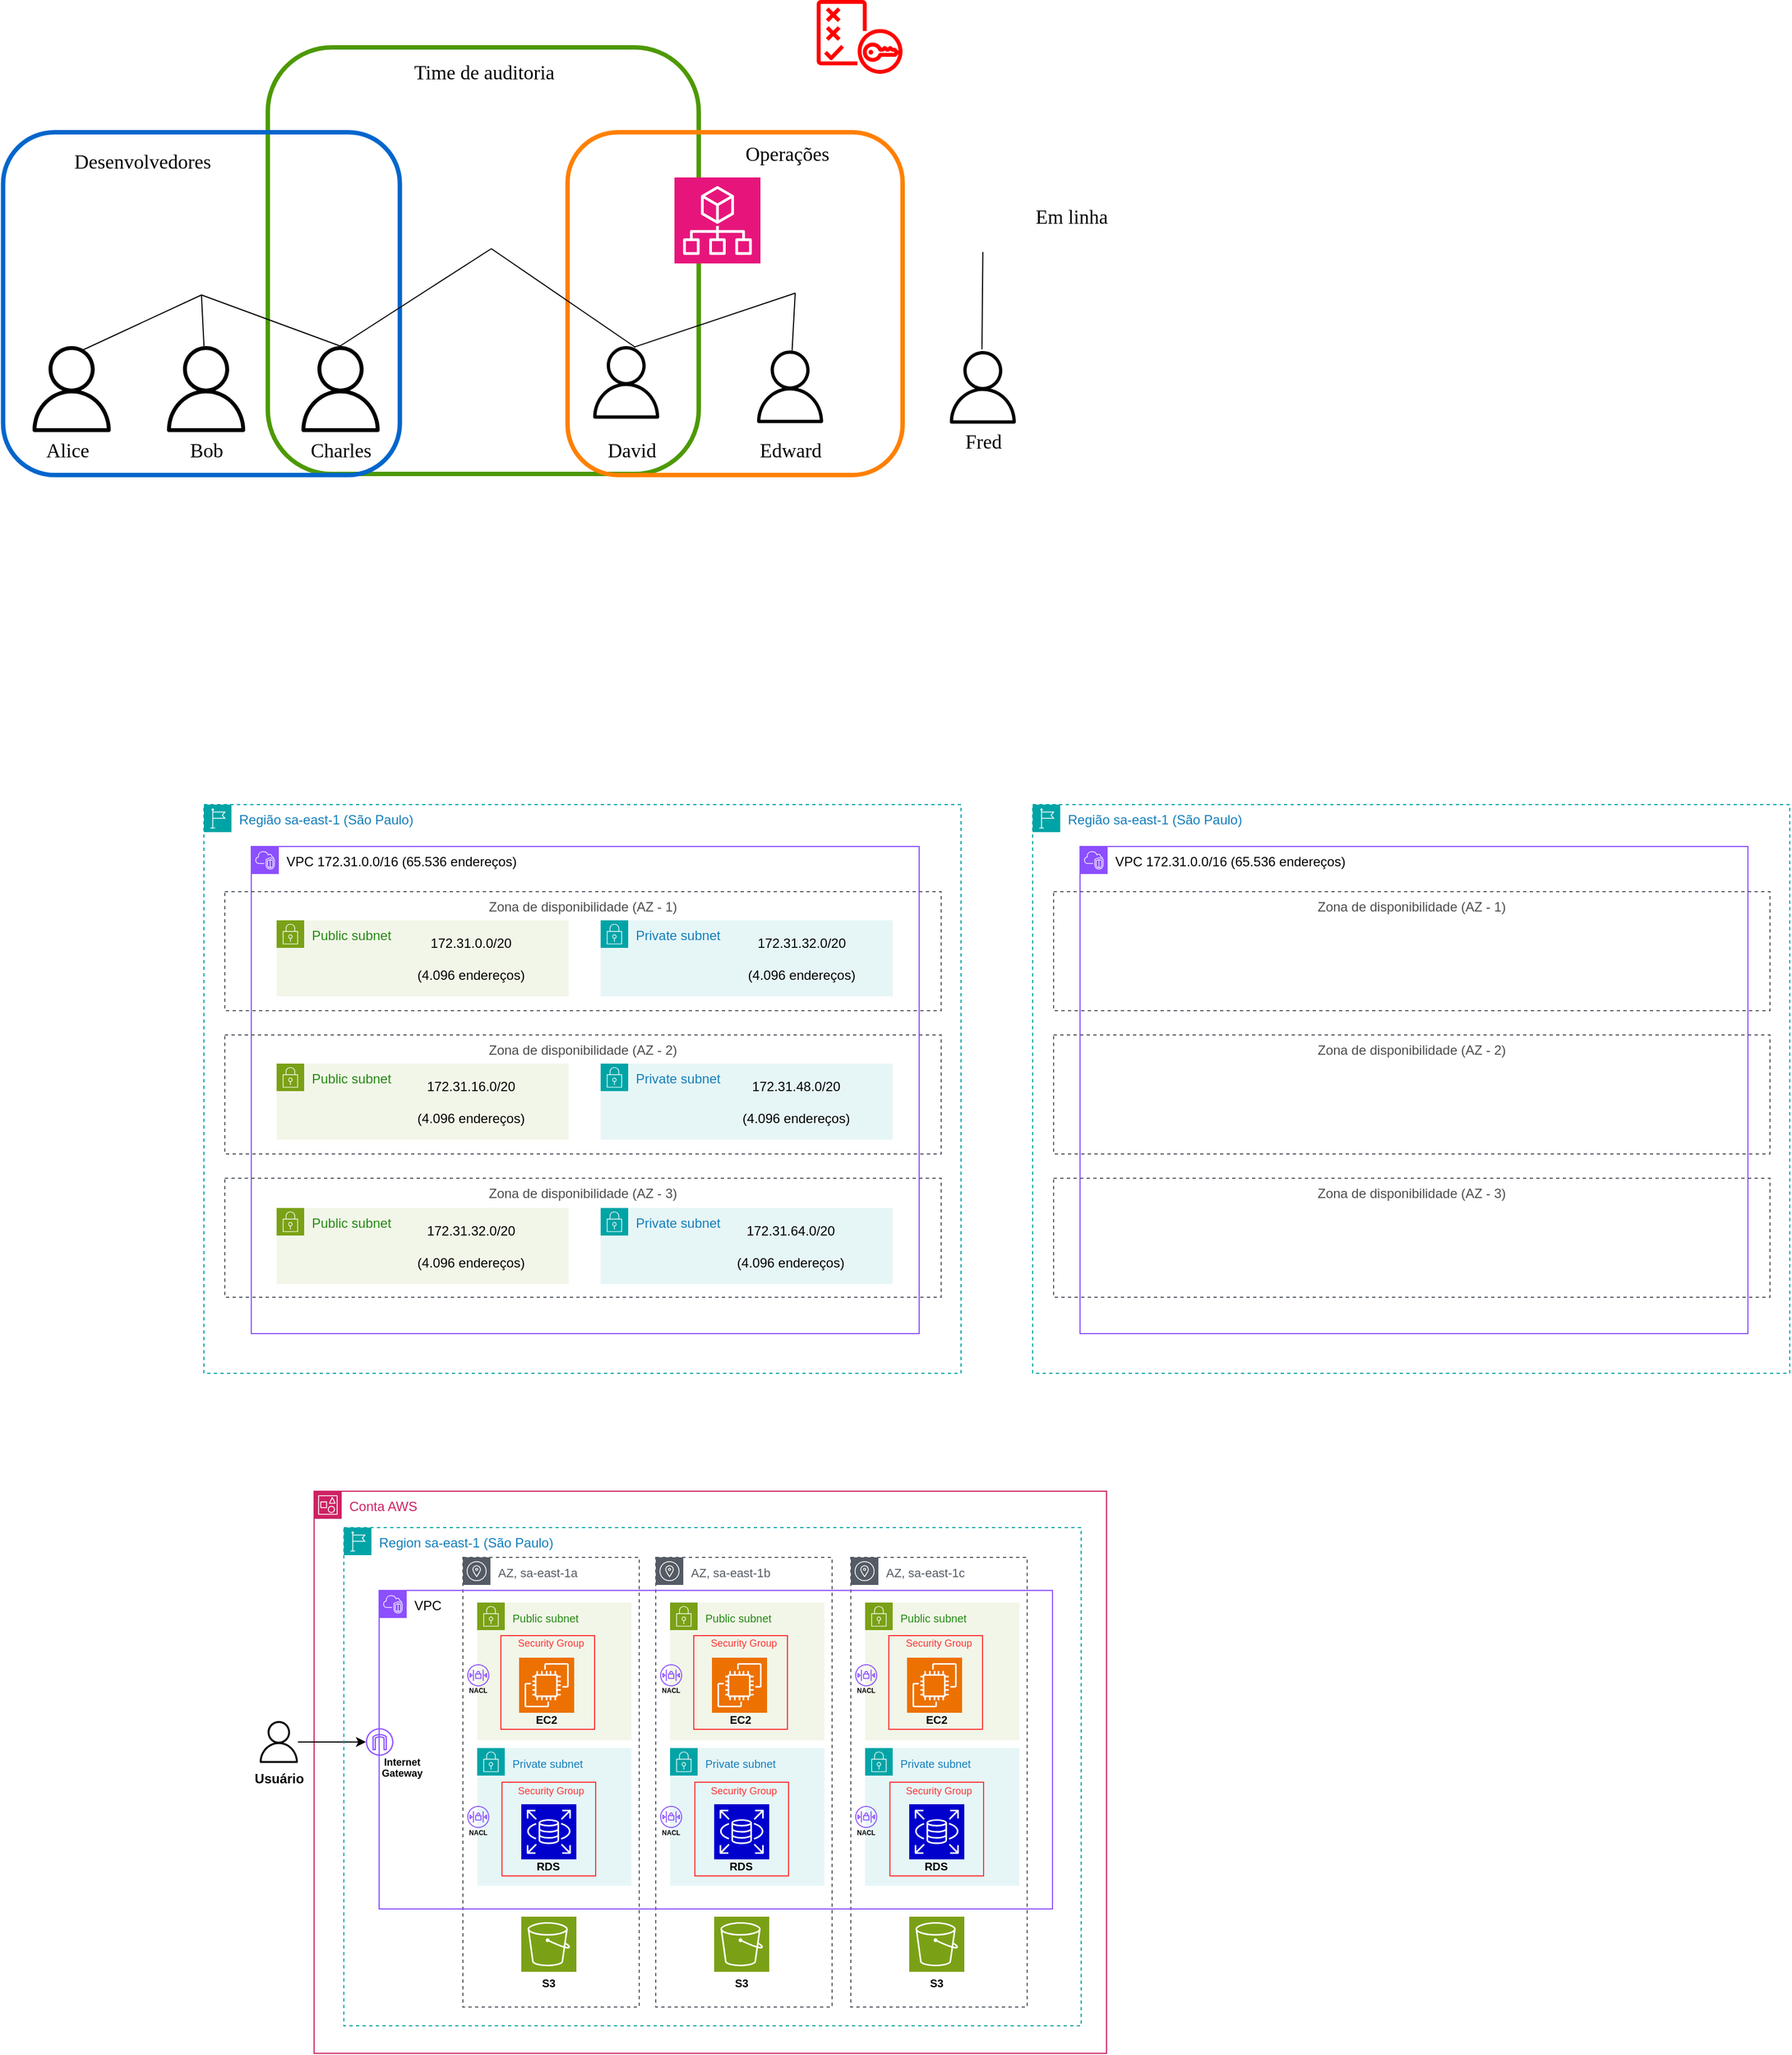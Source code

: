 <mxfile version="24.2.2" type="github">
  <diagram name="Página-1" id="JbriwkfzS9z4t20xiVHg">
    <mxGraphModel dx="1990" dy="1290" grid="0" gridSize="10" guides="1" tooltips="1" connect="1" arrows="1" fold="1" page="0" pageScale="1" pageWidth="827" pageHeight="1169" math="0" shadow="0">
      <root>
        <mxCell id="0" />
        <mxCell id="1" parent="0" />
        <mxCell id="UFwQga8of8685l1iYrwp-17" value="" style="rounded=1;whiteSpace=wrap;html=1;strokeColor=#4D9900;fillColor=none;strokeWidth=4;" vertex="1" parent="1">
          <mxGeometry x="428" y="-86" width="391" height="387" as="geometry" />
        </mxCell>
        <mxCell id="UFwQga8of8685l1iYrwp-14" value="" style="rounded=1;whiteSpace=wrap;html=1;strokeColor=#0066CC;fillColor=none;strokeWidth=4;movable=1;resizable=1;rotatable=1;deletable=1;editable=1;locked=0;connectable=1;" vertex="1" parent="1">
          <mxGeometry x="187.81" y="-9" width="360" height="311" as="geometry" />
        </mxCell>
        <mxCell id="UFwQga8of8685l1iYrwp-4" value="" style="sketch=0;outlineConnect=0;fontColor=#232F3E;gradientColor=none;fillColor=#000000;strokeColor=none;dashed=0;verticalLabelPosition=bottom;verticalAlign=top;align=center;html=1;fontSize=12;fontStyle=0;aspect=fixed;pointerEvents=1;shape=mxgraph.aws4.user;" vertex="1" parent="1">
          <mxGeometry x="333" y="185" width="78" height="78" as="geometry" />
        </mxCell>
        <mxCell id="UFwQga8of8685l1iYrwp-5" value="" style="sketch=0;outlineConnect=0;fontColor=#232F3E;gradientColor=none;fillColor=#000000;strokeColor=none;dashed=0;verticalLabelPosition=bottom;verticalAlign=top;align=center;html=1;fontSize=12;fontStyle=0;aspect=fixed;pointerEvents=1;shape=mxgraph.aws4.user;" vertex="1" parent="1">
          <mxGeometry x="211" y="185" width="78" height="78" as="geometry" />
        </mxCell>
        <mxCell id="UFwQga8of8685l1iYrwp-9" value="" style="shape=image;verticalLabelPosition=bottom;labelBackgroundColor=default;verticalAlign=top;aspect=fixed;imageAspect=0;image=https://res.cloudinary.com/hy4kyit2a/f_auto,fl_lossy,q_70/learn/modules/aws-cloud-security/control-access-with-aws-identity-and-access-management/images/08bf35ab2976a793674de211373cf4e8_52-e-4-abf-1-a-9-b-9-45-fa-8313-3-e-8-aba-11-f-6-cf.png;" vertex="1" parent="1">
          <mxGeometry x="328" y="59" width="79.61" height="79.61" as="geometry" />
        </mxCell>
        <mxCell id="UFwQga8of8685l1iYrwp-10" value="" style="shape=image;verticalLabelPosition=bottom;labelBackgroundColor=default;verticalAlign=top;aspect=fixed;imageAspect=0;image=https://res.cloudinary.com/hy4kyit2a/f_auto,fl_lossy,q_70/learn/modules/aws-cloud-security/control-access-with-aws-identity-and-access-management/images/08bf35ab2976a793674de211373cf4e8_52-e-4-abf-1-a-9-b-9-45-fa-8313-3-e-8-aba-11-f-6-cf.png;" vertex="1" parent="1">
          <mxGeometry x="591" y="17" width="79.61" height="79.61" as="geometry" />
        </mxCell>
        <mxCell id="UFwQga8of8685l1iYrwp-18" value="" style="group" vertex="1" connectable="0" parent="1">
          <mxGeometry x="1037" y="20" width="187" height="246" as="geometry" />
        </mxCell>
        <mxCell id="UFwQga8of8685l1iYrwp-13" value="" style="shape=image;verticalLabelPosition=bottom;labelBackgroundColor=default;verticalAlign=top;aspect=fixed;imageAspect=0;image=https://res.cloudinary.com/hy4kyit2a/f_auto,fl_lossy,q_70/learn/modules/aws-cloud-security/control-access-with-aws-identity-and-access-management/images/08bf35ab2976a793674de211373cf4e8_52-e-4-abf-1-a-9-b-9-45-fa-8313-3-e-8-aba-11-f-6-cf.png;" vertex="1" parent="UFwQga8of8685l1iYrwp-18">
          <mxGeometry width="79.61" height="79.61" as="geometry" />
        </mxCell>
        <mxCell id="UFwQga8of8685l1iYrwp-36" value="" style="endArrow=none;html=1;rounded=0;entryX=0.5;entryY=1;entryDx=0;entryDy=0;" edge="1" parent="UFwQga8of8685l1iYrwp-18" target="UFwQga8of8685l1iYrwp-13">
          <mxGeometry width="50" height="50" relative="1" as="geometry">
            <mxPoint x="39" y="168" as="sourcePoint" />
            <mxPoint x="89" y="118" as="targetPoint" />
          </mxGeometry>
        </mxCell>
        <mxCell id="UFwQga8of8685l1iYrwp-42" value="&lt;font style=&quot;font-size: 18px;&quot; face=&quot;Fredoka&quot; data-font-src=&quot;https://fonts.googleapis.com/css?family=Fredoka&quot;&gt;Em linha&lt;/font&gt;" style="text;html=1;align=center;verticalAlign=middle;resizable=0;points=[];autosize=1;strokeColor=none;fillColor=none;" vertex="1" parent="UFwQga8of8685l1iYrwp-18">
          <mxGeometry x="76" y="31" width="87" height="34" as="geometry" />
        </mxCell>
        <mxCell id="UFwQga8of8685l1iYrwp-43" value="" style="sketch=0;outlineConnect=0;fontColor=#232F3E;gradientColor=none;fillColor=#000000;strokeColor=none;dashed=0;verticalLabelPosition=bottom;verticalAlign=top;align=center;html=1;fontSize=12;fontStyle=0;aspect=fixed;pointerEvents=1;shape=mxgraph.aws4.user;" vertex="1" parent="UFwQga8of8685l1iYrwp-18">
          <mxGeometry x="6.867" y="169.5" width="65.867" height="65.867" as="geometry" />
        </mxCell>
        <mxCell id="UFwQga8of8685l1iYrwp-20" value="" style="group" vertex="1" connectable="0" parent="1">
          <mxGeometry x="700" y="-9" width="304" height="311" as="geometry" />
        </mxCell>
        <mxCell id="UFwQga8of8685l1iYrwp-15" value="" style="rounded=1;whiteSpace=wrap;html=1;strokeColor=#FF8000;fillColor=none;strokeWidth=4;" vertex="1" parent="UFwQga8of8685l1iYrwp-20">
          <mxGeometry width="304" height="311" as="geometry" />
        </mxCell>
        <mxCell id="UFwQga8of8685l1iYrwp-7" value="" style="sketch=0;outlineConnect=0;fontColor=#232F3E;gradientColor=none;fillColor=#000000;strokeColor=none;dashed=0;verticalLabelPosition=bottom;verticalAlign=top;align=center;html=1;fontSize=12;fontStyle=0;aspect=fixed;pointerEvents=1;shape=mxgraph.aws4.user;" vertex="1" parent="UFwQga8of8685l1iYrwp-20">
          <mxGeometry x="168.997" y="198" width="65.867" height="65.867" as="geometry" />
        </mxCell>
        <mxCell id="UFwQga8of8685l1iYrwp-8" value="" style="sketch=0;outlineConnect=0;fontColor=#232F3E;gradientColor=none;fillColor=#000000;strokeColor=none;dashed=0;verticalLabelPosition=bottom;verticalAlign=top;align=center;html=1;fontSize=12;fontStyle=0;aspect=fixed;pointerEvents=1;shape=mxgraph.aws4.user;" vertex="1" parent="UFwQga8of8685l1iYrwp-20">
          <mxGeometry x="20.267" y="194" width="65.867" height="65.867" as="geometry" />
        </mxCell>
        <mxCell id="UFwQga8of8685l1iYrwp-26" value="&lt;font style=&quot;font-size: 18px;&quot; face=&quot;Fredoka&quot; data-font-src=&quot;https://fonts.googleapis.com/css?family=Fredoka&quot;&gt;David&lt;/font&gt;" style="text;html=1;align=center;verticalAlign=middle;resizable=0;points=[];autosize=1;strokeColor=none;fillColor=none;" vertex="1" parent="UFwQga8of8685l1iYrwp-20">
          <mxGeometry x="25.333" y="272" width="65" height="34" as="geometry" />
        </mxCell>
        <mxCell id="UFwQga8of8685l1iYrwp-27" value="&lt;font style=&quot;font-size: 18px;&quot; face=&quot;Fredoka&quot; data-font-src=&quot;https://fonts.googleapis.com/css?family=Fredoka&quot;&gt;Edward&lt;/font&gt;" style="text;html=1;align=center;verticalAlign=middle;resizable=0;points=[];autosize=1;strokeColor=none;fillColor=none;" vertex="1" parent="UFwQga8of8685l1iYrwp-20">
          <mxGeometry x="161.934" y="272" width="80" height="34" as="geometry" />
        </mxCell>
        <mxCell id="UFwQga8of8685l1iYrwp-35" value="&lt;font style=&quot;font-size: 18px;&quot; face=&quot;Fredoka&quot; data-font-src=&quot;https://fonts.googleapis.com/css?family=Fredoka&quot;&gt;Operações&lt;/font&gt;" style="text;html=1;align=center;verticalAlign=middle;resizable=0;points=[];autosize=1;strokeColor=none;fillColor=none;" vertex="1" parent="UFwQga8of8685l1iYrwp-20">
          <mxGeometry x="146.933" y="3" width="105" height="34" as="geometry" />
        </mxCell>
        <mxCell id="UFwQga8of8685l1iYrwp-21" value="&lt;font style=&quot;font-size: 18px;&quot; face=&quot;Fredoka&quot; data-font-src=&quot;https://fonts.googleapis.com/css?family=Fredoka&quot;&gt;Desenvolvedores&lt;/font&gt;" style="text;html=1;align=center;verticalAlign=middle;resizable=0;points=[];autosize=1;strokeColor=none;fillColor=none;" vertex="1" parent="1">
          <mxGeometry x="236" y="1" width="155" height="34" as="geometry" />
        </mxCell>
        <mxCell id="UFwQga8of8685l1iYrwp-22" value="" style="shape=image;verticalLabelPosition=bottom;labelBackgroundColor=default;verticalAlign=top;aspect=fixed;imageAspect=0;image=https://res.cloudinary.com/hy4kyit2a/f_auto,fl_lossy,q_70/learn/modules/aws-cloud-security/control-access-with-aws-identity-and-access-management/images/08bf35ab2976a793674de211373cf4e8_52-e-4-abf-1-a-9-b-9-45-fa-8313-3-e-8-aba-11-f-6-cf.png;" vertex="1" parent="1">
          <mxGeometry x="867" y="59" width="79.61" height="79.61" as="geometry" />
        </mxCell>
        <mxCell id="UFwQga8of8685l1iYrwp-23" value="&lt;font style=&quot;font-size: 18px;&quot; face=&quot;Fredoka&quot; data-font-src=&quot;https://fonts.googleapis.com/css?family=Fredoka&quot;&gt;Alice&lt;/font&gt;" style="text;html=1;align=center;verticalAlign=middle;resizable=0;points=[];autosize=1;strokeColor=none;fillColor=none;" vertex="1" parent="1">
          <mxGeometry x="217" y="263" width="58" height="34" as="geometry" />
        </mxCell>
        <mxCell id="UFwQga8of8685l1iYrwp-24" value="&lt;font style=&quot;font-size: 18px;&quot; face=&quot;Fredoka&quot; data-font-src=&quot;https://fonts.googleapis.com/css?family=Fredoka&quot;&gt;Bob&lt;/font&gt;" style="text;html=1;align=center;verticalAlign=middle;resizable=0;points=[];autosize=1;strokeColor=none;fillColor=none;" vertex="1" parent="1">
          <mxGeometry x="347" y="263" width="50" height="34" as="geometry" />
        </mxCell>
        <mxCell id="UFwQga8of8685l1iYrwp-25" value="&lt;font style=&quot;font-size: 18px;&quot; face=&quot;Fredoka&quot; data-font-src=&quot;https://fonts.googleapis.com/css?family=Fredoka&quot;&gt;Charles&lt;/font&gt;" style="text;html=1;align=center;verticalAlign=middle;resizable=0;points=[];autosize=1;strokeColor=none;fillColor=none;" vertex="1" parent="1">
          <mxGeometry x="454" y="263" width="80" height="34" as="geometry" />
        </mxCell>
        <mxCell id="UFwQga8of8685l1iYrwp-28" value="&lt;font style=&quot;font-size: 18px;&quot; face=&quot;Fredoka&quot; data-font-src=&quot;https://fonts.googleapis.com/css?family=Fredoka&quot;&gt;Fred&lt;/font&gt;" style="text;html=1;align=center;verticalAlign=middle;resizable=0;points=[];autosize=1;strokeColor=none;fillColor=none;" vertex="1" parent="1">
          <mxGeometry x="1049" y="254.5" width="55" height="34" as="geometry" />
        </mxCell>
        <mxCell id="UFwQga8of8685l1iYrwp-31" value="" style="endArrow=none;html=1;rounded=0;entryX=0.5;entryY=1;entryDx=0;entryDy=0;" edge="1" parent="1" target="UFwQga8of8685l1iYrwp-9">
          <mxGeometry width="50" height="50" relative="1" as="geometry">
            <mxPoint x="260" y="188.61" as="sourcePoint" />
            <mxPoint x="310" y="138.61" as="targetPoint" />
          </mxGeometry>
        </mxCell>
        <mxCell id="UFwQga8of8685l1iYrwp-32" value="" style="endArrow=none;html=1;rounded=0;entryX=0.5;entryY=1;entryDx=0;entryDy=0;" edge="1" parent="1" source="UFwQga8of8685l1iYrwp-4" target="UFwQga8of8685l1iYrwp-9">
          <mxGeometry width="50" height="50" relative="1" as="geometry">
            <mxPoint x="361" y="192" as="sourcePoint" />
            <mxPoint x="366" y="140" as="targetPoint" />
          </mxGeometry>
        </mxCell>
        <mxCell id="UFwQga8of8685l1iYrwp-33" value="" style="endArrow=none;html=1;rounded=0;exitX=0.5;exitY=1;exitDx=0;exitDy=0;" edge="1" parent="1" source="UFwQga8of8685l1iYrwp-9">
          <mxGeometry width="50" height="50" relative="1" as="geometry">
            <mxPoint x="405.805" y="124.61" as="sourcePoint" />
            <mxPoint x="496.545" y="186.01" as="targetPoint" />
          </mxGeometry>
        </mxCell>
        <mxCell id="UFwQga8of8685l1iYrwp-3" value="" style="sketch=0;outlineConnect=0;fontColor=#232F3E;gradientColor=none;fillColor=#000000;strokeColor=none;dashed=0;verticalLabelPosition=bottom;verticalAlign=top;align=center;html=1;fontSize=12;fontStyle=0;aspect=fixed;pointerEvents=1;shape=mxgraph.aws4.user;" vertex="1" parent="1">
          <mxGeometry x="455" y="185" width="78" height="78" as="geometry" />
        </mxCell>
        <mxCell id="UFwQga8of8685l1iYrwp-34" value="&lt;font style=&quot;font-size: 18px;&quot; face=&quot;Fredoka&quot; data-font-src=&quot;https://fonts.googleapis.com/css?family=Fredoka&quot;&gt;Time de auditoria&lt;/font&gt;" style="text;html=1;align=center;verticalAlign=middle;resizable=0;points=[];autosize=1;strokeColor=none;fillColor=none;" vertex="1" parent="1">
          <mxGeometry x="543.5" y="-80" width="160" height="34" as="geometry" />
        </mxCell>
        <mxCell id="UFwQga8of8685l1iYrwp-39" value="" style="endArrow=none;html=1;rounded=0;entryX=0.491;entryY=0.981;entryDx=0;entryDy=0;entryPerimeter=0;" edge="1" parent="1" target="UFwQga8of8685l1iYrwp-22">
          <mxGeometry width="50" height="50" relative="1" as="geometry">
            <mxPoint x="760.455" y="185.947" as="sourcePoint" />
            <mxPoint x="868.805" y="121.61" as="targetPoint" />
          </mxGeometry>
        </mxCell>
        <mxCell id="UFwQga8of8685l1iYrwp-40" value="" style="endArrow=none;html=1;rounded=0;entryX=0.5;entryY=1;entryDx=0;entryDy=0;" edge="1" parent="1" target="UFwQga8of8685l1iYrwp-10">
          <mxGeometry width="50" height="50" relative="1" as="geometry">
            <mxPoint x="493.5" y="185" as="sourcePoint" />
            <mxPoint x="543.5" y="135" as="targetPoint" />
          </mxGeometry>
        </mxCell>
        <mxCell id="UFwQga8of8685l1iYrwp-41" value="" style="endArrow=none;html=1;rounded=0;exitX=0.5;exitY=1;exitDx=0;exitDy=0;" edge="1" parent="1" source="UFwQga8of8685l1iYrwp-10">
          <mxGeometry width="50" height="50" relative="1" as="geometry">
            <mxPoint x="664" y="93" as="sourcePoint" />
            <mxPoint x="761.545" y="186.145" as="targetPoint" />
          </mxGeometry>
        </mxCell>
        <mxCell id="UFwQga8of8685l1iYrwp-38" value="" style="endArrow=none;html=1;rounded=0;entryX=0.497;entryY=0.975;entryDx=0;entryDy=0;entryPerimeter=0;" edge="1" parent="1" source="UFwQga8of8685l1iYrwp-7" target="UFwQga8of8685l1iYrwp-22">
          <mxGeometry width="50" height="50" relative="1" as="geometry">
            <mxPoint x="873.956" y="187" as="sourcePoint" />
            <mxPoint x="916.178" y="137" as="targetPoint" />
          </mxGeometry>
        </mxCell>
        <mxCell id="UFwQga8of8685l1iYrwp-45" value="" style="sketch=0;outlineConnect=0;fontColor=#232F3E;gradientColor=none;fillColor=#FF0000;strokeColor=none;dashed=0;verticalLabelPosition=bottom;verticalAlign=top;align=center;html=1;fontSize=12;fontStyle=0;aspect=fixed;pointerEvents=1;shape=mxgraph.aws4.policy;" vertex="1" parent="1">
          <mxGeometry x="926" y="-129" width="78" height="67" as="geometry" />
        </mxCell>
        <mxCell id="UFwQga8of8685l1iYrwp-46" value="" style="sketch=0;points=[[0,0,0],[0.25,0,0],[0.5,0,0],[0.75,0,0],[1,0,0],[0,1,0],[0.25,1,0],[0.5,1,0],[0.75,1,0],[1,1,0],[0,0.25,0],[0,0.5,0],[0,0.75,0],[1,0.25,0],[1,0.5,0],[1,0.75,0]];points=[[0,0,0],[0.25,0,0],[0.5,0,0],[0.75,0,0],[1,0,0],[0,1,0],[0.25,1,0],[0.5,1,0],[0.75,1,0],[1,1,0],[0,0.25,0],[0,0.5,0],[0,0.75,0],[1,0.25,0],[1,0.5,0],[1,0.75,0]];outlineConnect=0;fontColor=#232F3E;fillColor=#E7157B;strokeColor=#ffffff;dashed=0;verticalLabelPosition=bottom;verticalAlign=top;align=center;html=1;fontSize=12;fontStyle=0;aspect=fixed;shape=mxgraph.aws4.resourceIcon;resIcon=mxgraph.aws4.organizations;" vertex="1" parent="1">
          <mxGeometry x="797" y="32" width="78" height="78" as="geometry" />
        </mxCell>
        <mxCell id="UFwQga8of8685l1iYrwp-64" value="&lt;font data-font-src=&quot;https://fonts.googleapis.com/css?family=Fredoka&quot;&gt;Região sa-east-1 (São Paulo)&lt;/font&gt;" style="points=[[0,0],[0.25,0],[0.5,0],[0.75,0],[1,0],[1,0.25],[1,0.5],[1,0.75],[1,1],[0.75,1],[0.5,1],[0.25,1],[0,1],[0,0.75],[0,0.5],[0,0.25]];outlineConnect=0;gradientColor=none;html=1;whiteSpace=wrap;fontSize=12;fontStyle=0;container=1;pointerEvents=0;collapsible=0;recursiveResize=0;shape=mxgraph.aws4.group;grIcon=mxgraph.aws4.group_region;strokeColor=#00A4A6;fillColor=none;verticalAlign=top;align=left;spacingLeft=30;fontColor=#147EBA;dashed=1;fontFamily=Helvetica;" vertex="1" parent="1">
          <mxGeometry x="370" y="601" width="687" height="516" as="geometry" />
        </mxCell>
        <mxCell id="UFwQga8of8685l1iYrwp-65" value="&lt;font color=&quot;#000000&quot; data-font-src=&quot;https://fonts.googleapis.com/css?family=Fredoka&quot;&gt;VPC 172.31.0.0/16 (65.536 endereços)&lt;/font&gt;" style="points=[[0,0],[0.25,0],[0.5,0],[0.75,0],[1,0],[1,0.25],[1,0.5],[1,0.75],[1,1],[0.75,1],[0.5,1],[0.25,1],[0,1],[0,0.75],[0,0.5],[0,0.25]];outlineConnect=0;gradientColor=none;html=1;whiteSpace=wrap;fontSize=12;fontStyle=0;container=1;pointerEvents=0;collapsible=0;recursiveResize=0;shape=mxgraph.aws4.group;grIcon=mxgraph.aws4.group_vpc2;strokeColor=#8C4FFF;fillColor=none;verticalAlign=top;align=left;spacingLeft=30;fontColor=#AAB7B8;dashed=0;fontFamily=Helvetica;" vertex="1" parent="UFwQga8of8685l1iYrwp-64">
          <mxGeometry x="43" y="38" width="606" height="442" as="geometry" />
        </mxCell>
        <mxCell id="UFwQga8of8685l1iYrwp-68" value="&lt;font color=&quot;#4d4d4d&quot;&gt;Zona de disponibilidade (AZ - 1)&lt;/font&gt;" style="fillColor=none;strokeColor=#545B64;dashed=1;verticalAlign=top;fontStyle=0;fontColor=#147EBA;whiteSpace=wrap;html=1;fontFamily=Helvetica;" vertex="1" parent="UFwQga8of8685l1iYrwp-65">
          <mxGeometry x="-24" y="41" width="650" height="108" as="geometry" />
        </mxCell>
        <mxCell id="UFwQga8of8685l1iYrwp-73" value="&lt;font color=&quot;#4d4d4d&quot;&gt;Zona de disponibilidade (AZ - 2)&lt;/font&gt;" style="fillColor=none;strokeColor=#545B64;dashed=1;verticalAlign=top;fontStyle=0;fontColor=#147EBA;whiteSpace=wrap;html=1;fontFamily=Helvetica;" vertex="1" parent="UFwQga8of8685l1iYrwp-65">
          <mxGeometry x="-24" y="171" width="650" height="108" as="geometry" />
        </mxCell>
        <mxCell id="UFwQga8of8685l1iYrwp-74" value="&lt;font color=&quot;#4d4d4d&quot;&gt;Zona de disponibilidade (AZ - 3)&lt;/font&gt;" style="fillColor=none;strokeColor=#545B64;dashed=1;verticalAlign=top;fontStyle=0;fontColor=#147EBA;whiteSpace=wrap;html=1;fontFamily=Helvetica;" vertex="1" parent="UFwQga8of8685l1iYrwp-65">
          <mxGeometry x="-24" y="301" width="650" height="108" as="geometry" />
        </mxCell>
        <mxCell id="UFwQga8of8685l1iYrwp-75" value="Public subnet" style="points=[[0,0],[0.25,0],[0.5,0],[0.75,0],[1,0],[1,0.25],[1,0.5],[1,0.75],[1,1],[0.75,1],[0.5,1],[0.25,1],[0,1],[0,0.75],[0,0.5],[0,0.25]];outlineConnect=0;gradientColor=none;html=1;whiteSpace=wrap;fontSize=12;fontStyle=0;container=1;pointerEvents=0;collapsible=0;recursiveResize=0;shape=mxgraph.aws4.group;grIcon=mxgraph.aws4.group_security_group;grStroke=0;strokeColor=#7AA116;fillColor=#F2F6E8;verticalAlign=top;align=left;spacingLeft=30;fontColor=#248814;dashed=0;fontFamily=Helvetica;" vertex="1" parent="UFwQga8of8685l1iYrwp-65">
          <mxGeometry x="23" y="67" width="265" height="69" as="geometry" />
        </mxCell>
        <mxCell id="UFwQga8of8685l1iYrwp-101" value="172.31.0.0/20&lt;br&gt;&lt;br&gt;(4.096 endereços)" style="text;html=1;align=center;verticalAlign=middle;whiteSpace=wrap;rounded=0;fontFamily=Helvetica;" vertex="1" parent="UFwQga8of8685l1iYrwp-75">
          <mxGeometry x="102.5" y="19.5" width="146.5" height="30" as="geometry" />
        </mxCell>
        <mxCell id="UFwQga8of8685l1iYrwp-84" value="Public subnet" style="points=[[0,0],[0.25,0],[0.5,0],[0.75,0],[1,0],[1,0.25],[1,0.5],[1,0.75],[1,1],[0.75,1],[0.5,1],[0.25,1],[0,1],[0,0.75],[0,0.5],[0,0.25]];outlineConnect=0;gradientColor=none;html=1;whiteSpace=wrap;fontSize=12;fontStyle=0;container=1;pointerEvents=0;collapsible=0;recursiveResize=0;shape=mxgraph.aws4.group;grIcon=mxgraph.aws4.group_security_group;grStroke=0;strokeColor=#7AA116;fillColor=#F2F6E8;verticalAlign=top;align=left;spacingLeft=30;fontColor=#248814;dashed=0;fontFamily=Helvetica;" vertex="1" parent="UFwQga8of8685l1iYrwp-65">
          <mxGeometry x="23" y="197" width="265" height="69" as="geometry" />
        </mxCell>
        <mxCell id="UFwQga8of8685l1iYrwp-127" value="172.31.16.0/20&lt;br&gt;&lt;br&gt;(4.096 endereços)" style="text;html=1;align=center;verticalAlign=middle;whiteSpace=wrap;rounded=0;fontFamily=Helvetica;" vertex="1" parent="UFwQga8of8685l1iYrwp-84">
          <mxGeometry x="102.5" y="19.5" width="146.5" height="30" as="geometry" />
        </mxCell>
        <mxCell id="UFwQga8of8685l1iYrwp-85" value="Public subnet" style="points=[[0,0],[0.25,0],[0.5,0],[0.75,0],[1,0],[1,0.25],[1,0.5],[1,0.75],[1,1],[0.75,1],[0.5,1],[0.25,1],[0,1],[0,0.75],[0,0.5],[0,0.25]];outlineConnect=0;gradientColor=none;html=1;whiteSpace=wrap;fontSize=12;fontStyle=0;container=1;pointerEvents=0;collapsible=0;recursiveResize=0;shape=mxgraph.aws4.group;grIcon=mxgraph.aws4.group_security_group;grStroke=0;strokeColor=#7AA116;fillColor=#F2F6E8;verticalAlign=top;align=left;spacingLeft=30;fontColor=#248814;dashed=0;fontFamily=Helvetica;" vertex="1" parent="UFwQga8of8685l1iYrwp-65">
          <mxGeometry x="23" y="328" width="265" height="69" as="geometry" />
        </mxCell>
        <mxCell id="UFwQga8of8685l1iYrwp-128" value="172.31.32.0/20&lt;br&gt;&lt;br&gt;(4.096 endereços)" style="text;html=1;align=center;verticalAlign=middle;whiteSpace=wrap;rounded=0;fontFamily=Helvetica;" vertex="1" parent="UFwQga8of8685l1iYrwp-85">
          <mxGeometry x="102.5" y="19.5" width="146.5" height="30" as="geometry" />
        </mxCell>
        <mxCell id="UFwQga8of8685l1iYrwp-86" value="Private subnet" style="points=[[0,0],[0.25,0],[0.5,0],[0.75,0],[1,0],[1,0.25],[1,0.5],[1,0.75],[1,1],[0.75,1],[0.5,1],[0.25,1],[0,1],[0,0.75],[0,0.5],[0,0.25]];outlineConnect=0;gradientColor=none;html=1;whiteSpace=wrap;fontSize=12;fontStyle=0;container=1;pointerEvents=0;collapsible=0;recursiveResize=0;shape=mxgraph.aws4.group;grIcon=mxgraph.aws4.group_security_group;grStroke=0;strokeColor=#00A4A6;fillColor=#E6F6F7;verticalAlign=top;align=left;spacingLeft=30;fontColor=#147EBA;dashed=0;fontFamily=Helvetica;" vertex="1" parent="UFwQga8of8685l1iYrwp-65">
          <mxGeometry x="317" y="67" width="265" height="69" as="geometry" />
        </mxCell>
        <mxCell id="UFwQga8of8685l1iYrwp-88" value="Private subnet" style="points=[[0,0],[0.25,0],[0.5,0],[0.75,0],[1,0],[1,0.25],[1,0.5],[1,0.75],[1,1],[0.75,1],[0.5,1],[0.25,1],[0,1],[0,0.75],[0,0.5],[0,0.25]];outlineConnect=0;gradientColor=none;html=1;whiteSpace=wrap;fontSize=12;fontStyle=0;container=1;pointerEvents=0;collapsible=0;recursiveResize=0;shape=mxgraph.aws4.group;grIcon=mxgraph.aws4.group_security_group;grStroke=0;strokeColor=#00A4A6;fillColor=#E6F6F7;verticalAlign=top;align=left;spacingLeft=30;fontColor=#147EBA;dashed=0;fontFamily=Helvetica;" vertex="1" parent="UFwQga8of8685l1iYrwp-65">
          <mxGeometry x="317" y="197" width="265" height="69" as="geometry" />
        </mxCell>
        <mxCell id="UFwQga8of8685l1iYrwp-129" value="172.31.48.0/20&lt;br&gt;&lt;br&gt;(4.096 endereços)" style="text;html=1;align=center;verticalAlign=middle;whiteSpace=wrap;rounded=0;fontFamily=Helvetica;" vertex="1" parent="UFwQga8of8685l1iYrwp-88">
          <mxGeometry x="103.55" y="19.5" width="146.5" height="30" as="geometry" />
        </mxCell>
        <mxCell id="UFwQga8of8685l1iYrwp-99" value="Private subnet" style="points=[[0,0],[0.25,0],[0.5,0],[0.75,0],[1,0],[1,0.25],[1,0.5],[1,0.75],[1,1],[0.75,1],[0.5,1],[0.25,1],[0,1],[0,0.75],[0,0.5],[0,0.25]];outlineConnect=0;gradientColor=none;html=1;whiteSpace=wrap;fontSize=12;fontStyle=0;container=1;pointerEvents=0;collapsible=0;recursiveResize=0;shape=mxgraph.aws4.group;grIcon=mxgraph.aws4.group_security_group;grStroke=0;strokeColor=#00A4A6;fillColor=#E6F6F7;verticalAlign=top;align=left;spacingLeft=30;fontColor=#147EBA;dashed=0;fontFamily=Helvetica;" vertex="1" parent="UFwQga8of8685l1iYrwp-65">
          <mxGeometry x="317" y="328" width="265" height="69" as="geometry" />
        </mxCell>
        <mxCell id="UFwQga8of8685l1iYrwp-130" value="172.31.64.0/20&lt;br&gt;&lt;br&gt;(4.096 endereços)" style="text;html=1;align=center;verticalAlign=middle;whiteSpace=wrap;rounded=0;fontFamily=Helvetica;" vertex="1" parent="UFwQga8of8685l1iYrwp-99">
          <mxGeometry x="98.68" y="19.5" width="146.5" height="30" as="geometry" />
        </mxCell>
        <mxCell id="UFwQga8of8685l1iYrwp-126" value="172.31.32.0/20&lt;br&gt;&lt;br&gt;(4.096 endereços)" style="text;html=1;align=center;verticalAlign=middle;whiteSpace=wrap;rounded=0;fontFamily=Helvetica;" vertex="1" parent="UFwQga8of8685l1iYrwp-65">
          <mxGeometry x="426" y="86.5" width="146.5" height="30" as="geometry" />
        </mxCell>
        <mxCell id="UFwQga8of8685l1iYrwp-102" value="&lt;font data-font-src=&quot;https://fonts.googleapis.com/css?family=Fredoka&quot;&gt;Região sa-east-1 (São Paulo)&lt;/font&gt;" style="points=[[0,0],[0.25,0],[0.5,0],[0.75,0],[1,0],[1,0.25],[1,0.5],[1,0.75],[1,1],[0.75,1],[0.5,1],[0.25,1],[0,1],[0,0.75],[0,0.5],[0,0.25]];outlineConnect=0;gradientColor=none;html=1;whiteSpace=wrap;fontSize=12;fontStyle=0;container=1;pointerEvents=0;collapsible=0;recursiveResize=0;shape=mxgraph.aws4.group;grIcon=mxgraph.aws4.group_region;strokeColor=#00A4A6;fillColor=none;verticalAlign=top;align=left;spacingLeft=30;fontColor=#147EBA;dashed=1;fontFamily=Helvetica;" vertex="1" parent="1">
          <mxGeometry x="1122" y="601" width="687" height="516" as="geometry" />
        </mxCell>
        <mxCell id="UFwQga8of8685l1iYrwp-103" value="&lt;font color=&quot;#000000&quot; data-font-src=&quot;https://fonts.googleapis.com/css?family=Fredoka&quot;&gt;VPC 172.31.0.0/16 (65.536 endereços)&lt;/font&gt;" style="points=[[0,0],[0.25,0],[0.5,0],[0.75,0],[1,0],[1,0.25],[1,0.5],[1,0.75],[1,1],[0.75,1],[0.5,1],[0.25,1],[0,1],[0,0.75],[0,0.5],[0,0.25]];outlineConnect=0;gradientColor=none;html=1;whiteSpace=wrap;fontSize=12;fontStyle=0;container=1;pointerEvents=0;collapsible=0;recursiveResize=0;shape=mxgraph.aws4.group;grIcon=mxgraph.aws4.group_vpc2;strokeColor=#8C4FFF;fillColor=none;verticalAlign=top;align=left;spacingLeft=30;fontColor=#AAB7B8;dashed=0;fontFamily=Helvetica;" vertex="1" parent="UFwQga8of8685l1iYrwp-102">
          <mxGeometry x="43" y="38" width="606" height="442" as="geometry" />
        </mxCell>
        <mxCell id="UFwQga8of8685l1iYrwp-104" value="&lt;font color=&quot;#4d4d4d&quot; data-font-src=&quot;https://fonts.googleapis.com/css?family=Fredoka&quot;&gt;Zona de disponibilidade (AZ - 1)&lt;/font&gt;" style="fillColor=none;strokeColor=#545B64;dashed=1;verticalAlign=top;fontStyle=0;fontColor=#147EBA;whiteSpace=wrap;html=1;fontFamily=Helvetica;" vertex="1" parent="UFwQga8of8685l1iYrwp-103">
          <mxGeometry x="-24" y="41" width="650" height="108" as="geometry" />
        </mxCell>
        <mxCell id="UFwQga8of8685l1iYrwp-105" value="&lt;font color=&quot;#4d4d4d&quot; data-font-src=&quot;https://fonts.googleapis.com/css?family=Fredoka&quot;&gt;Zona de disponibilidade (AZ - 2)&lt;/font&gt;" style="fillColor=none;strokeColor=#545B64;dashed=1;verticalAlign=top;fontStyle=0;fontColor=#147EBA;whiteSpace=wrap;html=1;fontFamily=Helvetica;" vertex="1" parent="UFwQga8of8685l1iYrwp-103">
          <mxGeometry x="-24" y="171" width="650" height="108" as="geometry" />
        </mxCell>
        <mxCell id="UFwQga8of8685l1iYrwp-106" value="&lt;font color=&quot;#4d4d4d&quot; data-font-src=&quot;https://fonts.googleapis.com/css?family=Fredoka&quot;&gt;Zona de disponibilidade (AZ - 3)&lt;/font&gt;" style="fillColor=none;strokeColor=#545B64;dashed=1;verticalAlign=top;fontStyle=0;fontColor=#147EBA;whiteSpace=wrap;html=1;fontFamily=Helvetica;" vertex="1" parent="UFwQga8of8685l1iYrwp-103">
          <mxGeometry x="-24" y="301" width="650" height="108" as="geometry" />
        </mxCell>
        <mxCell id="UFwQga8of8685l1iYrwp-131" value="Conta AWS" style="points=[[0,0],[0.25,0],[0.5,0],[0.75,0],[1,0],[1,0.25],[1,0.5],[1,0.75],[1,1],[0.75,1],[0.5,1],[0.25,1],[0,1],[0,0.75],[0,0.5],[0,0.25]];outlineConnect=0;gradientColor=none;html=1;whiteSpace=wrap;fontSize=12;fontStyle=0;container=0;pointerEvents=0;collapsible=0;recursiveResize=0;shape=mxgraph.aws4.group;grIcon=mxgraph.aws4.group_account;strokeColor=#CD2264;fillColor=none;verticalAlign=top;align=left;spacingLeft=30;fontColor=#CD2264;dashed=0;" vertex="1" parent="1">
          <mxGeometry x="470" y="1224" width="719" height="510" as="geometry" />
        </mxCell>
        <mxCell id="UFwQga8of8685l1iYrwp-366" style="edgeStyle=orthogonalEdgeStyle;rounded=0;orthogonalLoop=1;jettySize=auto;html=1;" edge="1" parent="1" source="UFwQga8of8685l1iYrwp-264" target="UFwQga8of8685l1iYrwp-263">
          <mxGeometry relative="1" as="geometry" />
        </mxCell>
        <mxCell id="UFwQga8of8685l1iYrwp-264" value="&lt;b&gt;&lt;font color=&quot;#000000&quot;&gt;Usuário&lt;/font&gt;&lt;/b&gt;" style="sketch=0;outlineConnect=0;fontColor=#232F3E;gradientColor=none;fillColor=#000000;strokeColor=none;dashed=0;verticalLabelPosition=bottom;verticalAlign=top;align=center;html=1;fontSize=12;fontStyle=0;aspect=fixed;pointerEvents=1;shape=mxgraph.aws4.user;" vertex="1" parent="1">
          <mxGeometry x="419" y="1432.5" width="38" height="38" as="geometry" />
        </mxCell>
        <mxCell id="UFwQga8of8685l1iYrwp-132" value="Region sa-east-1 (São Paulo)" style="points=[[0,0],[0.25,0],[0.5,0],[0.75,0],[1,0],[1,0.25],[1,0.5],[1,0.75],[1,1],[0.75,1],[0.5,1],[0.25,1],[0,1],[0,0.75],[0,0.5],[0,0.25]];outlineConnect=0;gradientColor=none;html=1;whiteSpace=wrap;fontSize=12;fontStyle=0;container=0;pointerEvents=0;collapsible=0;recursiveResize=0;shape=mxgraph.aws4.group;grIcon=mxgraph.aws4.group_region;strokeColor=#00A4A6;fillColor=none;verticalAlign=top;align=left;spacingLeft=30;fontColor=#147EBA;dashed=1;" vertex="1" parent="1">
          <mxGeometry x="497" y="1257" width="669" height="452" as="geometry" />
        </mxCell>
        <mxCell id="UFwQga8of8685l1iYrwp-135" value="&lt;font style=&quot;font-size: 11px;&quot;&gt;AZ, sa-east-1a&lt;/font&gt;" style="sketch=0;outlineConnect=0;gradientColor=none;html=1;whiteSpace=wrap;fontSize=12;fontStyle=0;shape=mxgraph.aws4.group;grIcon=mxgraph.aws4.group_availability_zone;strokeColor=#545B64;fillColor=none;verticalAlign=top;align=left;spacingLeft=30;fontColor=#545B64;dashed=1;" vertex="1" parent="1">
          <mxGeometry x="605" y="1284" width="160" height="408" as="geometry" />
        </mxCell>
        <mxCell id="UFwQga8of8685l1iYrwp-139" value="&lt;font style=&quot;font-size: 10px;&quot;&gt;Public subnet&lt;/font&gt;" style="points=[[0,0],[0.25,0],[0.5,0],[0.75,0],[1,0],[1,0.25],[1,0.5],[1,0.75],[1,1],[0.75,1],[0.5,1],[0.25,1],[0,1],[0,0.75],[0,0.5],[0,0.25]];outlineConnect=0;gradientColor=none;html=1;whiteSpace=wrap;fontSize=12;fontStyle=0;container=1;pointerEvents=0;collapsible=0;recursiveResize=0;shape=mxgraph.aws4.group;grIcon=mxgraph.aws4.group_security_group;grStroke=0;strokeColor=#7AA116;fillColor=#F2F6E8;verticalAlign=top;align=left;spacingLeft=30;fontColor=#248814;dashed=0;" vertex="1" parent="1">
          <mxGeometry x="618" y="1325" width="140" height="125" as="geometry" />
        </mxCell>
        <mxCell id="UFwQga8of8685l1iYrwp-141" value="" style="sketch=0;points=[[0,0,0],[0.25,0,0],[0.5,0,0],[0.75,0,0],[1,0,0],[0,1,0],[0.25,1,0],[0.5,1,0],[0.75,1,0],[1,1,0],[0,0.25,0],[0,0.5,0],[0,0.75,0],[1,0.25,0],[1,0.5,0],[1,0.75,0]];outlineConnect=0;fontColor=#232F3E;fillColor=#ED7100;strokeColor=#ffffff;dashed=0;verticalLabelPosition=bottom;verticalAlign=top;align=center;html=1;fontSize=12;fontStyle=0;aspect=fixed;shape=mxgraph.aws4.resourceIcon;resIcon=mxgraph.aws4.ec2;" vertex="1" parent="UFwQga8of8685l1iYrwp-139">
          <mxGeometry x="38" y="50" width="50" height="50" as="geometry" />
        </mxCell>
        <mxCell id="UFwQga8of8685l1iYrwp-147" value="&lt;font color=&quot;#ff3333&quot; style=&quot;font-size: 9px;&quot;&gt;Security Group&lt;/font&gt;" style="text;html=1;align=center;verticalAlign=middle;whiteSpace=wrap;rounded=0;" vertex="1" parent="UFwQga8of8685l1iYrwp-139">
          <mxGeometry x="31.0" y="25" width="71.97" height="21" as="geometry" />
        </mxCell>
        <mxCell id="UFwQga8of8685l1iYrwp-180" style="edgeStyle=orthogonalEdgeStyle;rounded=0;orthogonalLoop=1;jettySize=auto;html=1;exitX=0.5;exitY=1;exitDx=0;exitDy=0;" edge="1" parent="UFwQga8of8685l1iYrwp-139" source="UFwQga8of8685l1iYrwp-147" target="UFwQga8of8685l1iYrwp-147">
          <mxGeometry relative="1" as="geometry" />
        </mxCell>
        <mxCell id="UFwQga8of8685l1iYrwp-149" value="" style="whiteSpace=wrap;html=1;aspect=fixed;fillColor=none;strokeColor=#FF3333;" vertex="1" parent="UFwQga8of8685l1iYrwp-139">
          <mxGeometry x="21.5" y="30" width="85" height="85" as="geometry" />
        </mxCell>
        <mxCell id="UFwQga8of8685l1iYrwp-140" value="&lt;font style=&quot;font-size: 10px;&quot;&gt;Private subnet&lt;/font&gt;" style="points=[[0,0],[0.25,0],[0.5,0],[0.75,0],[1,0],[1,0.25],[1,0.5],[1,0.75],[1,1],[0.75,1],[0.5,1],[0.25,1],[0,1],[0,0.75],[0,0.5],[0,0.25]];outlineConnect=0;gradientColor=none;html=1;whiteSpace=wrap;fontSize=12;fontStyle=0;container=1;pointerEvents=0;collapsible=0;recursiveResize=0;shape=mxgraph.aws4.group;grIcon=mxgraph.aws4.group_security_group;grStroke=0;strokeColor=#00A4A6;fillColor=#E6F6F7;verticalAlign=top;align=left;spacingLeft=30;fontColor=#147EBA;dashed=0;" vertex="1" parent="1">
          <mxGeometry x="618" y="1457" width="140" height="125" as="geometry" />
        </mxCell>
        <mxCell id="UFwQga8of8685l1iYrwp-168" value="" style="whiteSpace=wrap;html=1;aspect=fixed;fillColor=none;strokeColor=#FF3333;" vertex="1" parent="UFwQga8of8685l1iYrwp-140">
          <mxGeometry x="22.49" y="31" width="85" height="85" as="geometry" />
        </mxCell>
        <mxCell id="UFwQga8of8685l1iYrwp-153" value="" style="sketch=0;points=[[0,0,0],[0.25,0,0],[0.5,0,0],[0.75,0,0],[1,0,0],[0,1,0],[0.25,1,0],[0.5,1,0],[0.75,1,0],[1,1,0],[0,0.25,0],[0,0.5,0],[0,0.75,0],[1,0.25,0],[1,0.5,0],[1,0.75,0]];outlineConnect=0;fontColor=#232F3E;fillColor=#0000CC;strokeColor=#ffffff;dashed=0;verticalLabelPosition=bottom;verticalAlign=top;align=center;html=1;fontSize=12;fontStyle=0;aspect=fixed;shape=mxgraph.aws4.resourceIcon;resIcon=mxgraph.aws4.rds;" vertex="1" parent="UFwQga8of8685l1iYrwp-140">
          <mxGeometry x="39.99" y="51" width="50" height="50" as="geometry" />
        </mxCell>
        <mxCell id="UFwQga8of8685l1iYrwp-171" value="&lt;b&gt;&lt;font style=&quot;font-size: 10px;&quot;&gt;RDS&lt;/font&gt;&lt;/b&gt;" style="text;html=1;align=center;verticalAlign=middle;whiteSpace=wrap;rounded=0;" vertex="1" parent="UFwQga8of8685l1iYrwp-140">
          <mxGeometry x="54.49" y="101" width="21" height="11" as="geometry" />
        </mxCell>
        <mxCell id="UFwQga8of8685l1iYrwp-154" value="&lt;font color=&quot;#ff3333&quot; style=&quot;font-size: 9px;&quot;&gt;Security Group&lt;/font&gt;" style="text;html=1;align=center;verticalAlign=middle;whiteSpace=wrap;rounded=0;" vertex="1" parent="UFwQga8of8685l1iYrwp-140">
          <mxGeometry x="31.01" y="27" width="71.97" height="21" as="geometry" />
        </mxCell>
        <mxCell id="UFwQga8of8685l1iYrwp-210" value="" style="sketch=0;outlineConnect=0;fontColor=#232F3E;gradientColor=none;fillColor=#8C4FFF;strokeColor=none;dashed=0;verticalLabelPosition=bottom;verticalAlign=top;align=center;html=1;fontSize=12;fontStyle=0;aspect=fixed;pointerEvents=1;shape=mxgraph.aws4.network_access_control_list;" vertex="1" parent="UFwQga8of8685l1iYrwp-140">
          <mxGeometry x="-9" y="52.5" width="20" height="20" as="geometry" />
        </mxCell>
        <mxCell id="UFwQga8of8685l1iYrwp-320" value="&lt;font style=&quot;font-size: 6px;&quot;&gt;&lt;b&gt;NACL&lt;/b&gt;&lt;/font&gt;" style="text;html=1;align=center;verticalAlign=middle;whiteSpace=wrap;rounded=0;" vertex="1" parent="UFwQga8of8685l1iYrwp-140">
          <mxGeometry x="-10" y="69" width="22" height="12" as="geometry" />
        </mxCell>
        <mxCell id="UFwQga8of8685l1iYrwp-152" value="" style="sketch=0;outlineConnect=0;fontColor=#232F3E;gradientColor=none;fillColor=#8C4FFF;strokeColor=none;dashed=0;verticalLabelPosition=bottom;verticalAlign=top;align=center;html=1;fontSize=12;fontStyle=0;aspect=fixed;pointerEvents=1;shape=mxgraph.aws4.network_access_control_list;" vertex="1" parent="1">
          <mxGeometry x="609" y="1381" width="20" height="20" as="geometry" />
        </mxCell>
        <mxCell id="UFwQga8of8685l1iYrwp-172" value="" style="sketch=0;points=[[0,0,0],[0.25,0,0],[0.5,0,0],[0.75,0,0],[1,0,0],[0,1,0],[0.25,1,0],[0.5,1,0],[0.75,1,0],[1,1,0],[0,0.25,0],[0,0.5,0],[0,0.75,0],[1,0.25,0],[1,0.5,0],[1,0.75,0]];outlineConnect=0;fontColor=#232F3E;fillColor=#7AA116;strokeColor=#ffffff;dashed=0;verticalLabelPosition=bottom;verticalAlign=top;align=center;html=1;fontSize=12;fontStyle=0;aspect=fixed;shape=mxgraph.aws4.resourceIcon;resIcon=mxgraph.aws4.s3;" vertex="1" parent="1">
          <mxGeometry x="658" y="1610" width="50" height="50" as="geometry" />
        </mxCell>
        <mxCell id="UFwQga8of8685l1iYrwp-181" value="&lt;b&gt;&lt;font style=&quot;font-size: 10px;&quot;&gt;S3&lt;/font&gt;&lt;/b&gt;" style="text;html=1;align=center;verticalAlign=middle;whiteSpace=wrap;rounded=0;" vertex="1" parent="1">
          <mxGeometry x="674" y="1660" width="18" height="19" as="geometry" />
        </mxCell>
        <mxCell id="UFwQga8of8685l1iYrwp-263" value="" style="sketch=0;outlineConnect=0;fontColor=#232F3E;gradientColor=none;fillColor=#8C4FFF;strokeColor=none;dashed=0;verticalLabelPosition=bottom;verticalAlign=top;align=center;html=1;fontSize=12;fontStyle=0;aspect=fixed;pointerEvents=1;shape=mxgraph.aws4.internet_gateway;" vertex="1" parent="1">
          <mxGeometry x="517" y="1439" width="25" height="25" as="geometry" />
        </mxCell>
        <mxCell id="UFwQga8of8685l1iYrwp-267" value="&lt;font style=&quot;font-size: 6px;&quot;&gt;&lt;b&gt;NACL&lt;/b&gt;&lt;/font&gt;" style="text;html=1;align=center;verticalAlign=middle;whiteSpace=wrap;rounded=0;" vertex="1" parent="1">
          <mxGeometry x="608" y="1397" width="22" height="12" as="geometry" />
        </mxCell>
        <mxCell id="UFwQga8of8685l1iYrwp-326" value="&lt;font style=&quot;font-size: 11px;&quot;&gt;AZ, sa-east-1b&lt;/font&gt;" style="sketch=0;outlineConnect=0;gradientColor=none;html=1;whiteSpace=wrap;fontSize=12;fontStyle=0;shape=mxgraph.aws4.group;grIcon=mxgraph.aws4.group_availability_zone;strokeColor=#545B64;fillColor=none;verticalAlign=top;align=left;spacingLeft=30;fontColor=#545B64;dashed=1;" vertex="1" parent="1">
          <mxGeometry x="780" y="1284" width="160" height="408" as="geometry" />
        </mxCell>
        <mxCell id="UFwQga8of8685l1iYrwp-327" value="&lt;font style=&quot;font-size: 10px;&quot;&gt;Public subnet&lt;/font&gt;" style="points=[[0,0],[0.25,0],[0.5,0],[0.75,0],[1,0],[1,0.25],[1,0.5],[1,0.75],[1,1],[0.75,1],[0.5,1],[0.25,1],[0,1],[0,0.75],[0,0.5],[0,0.25]];outlineConnect=0;gradientColor=none;html=1;whiteSpace=wrap;fontSize=12;fontStyle=0;container=1;pointerEvents=0;collapsible=0;recursiveResize=0;shape=mxgraph.aws4.group;grIcon=mxgraph.aws4.group_security_group;grStroke=0;strokeColor=#7AA116;fillColor=#F2F6E8;verticalAlign=top;align=left;spacingLeft=30;fontColor=#248814;dashed=0;" vertex="1" parent="1">
          <mxGeometry x="793" y="1325" width="140" height="125" as="geometry" />
        </mxCell>
        <mxCell id="UFwQga8of8685l1iYrwp-328" value="" style="sketch=0;points=[[0,0,0],[0.25,0,0],[0.5,0,0],[0.75,0,0],[1,0,0],[0,1,0],[0.25,1,0],[0.5,1,0],[0.75,1,0],[1,1,0],[0,0.25,0],[0,0.5,0],[0,0.75,0],[1,0.25,0],[1,0.5,0],[1,0.75,0]];outlineConnect=0;fontColor=#232F3E;fillColor=#ED7100;strokeColor=#ffffff;dashed=0;verticalLabelPosition=bottom;verticalAlign=top;align=center;html=1;fontSize=12;fontStyle=0;aspect=fixed;shape=mxgraph.aws4.resourceIcon;resIcon=mxgraph.aws4.ec2;" vertex="1" parent="UFwQga8of8685l1iYrwp-327">
          <mxGeometry x="38" y="50" width="50" height="50" as="geometry" />
        </mxCell>
        <mxCell id="UFwQga8of8685l1iYrwp-329" value="&lt;font color=&quot;#ff3333&quot; style=&quot;font-size: 9px;&quot;&gt;Security Group&lt;/font&gt;" style="text;html=1;align=center;verticalAlign=middle;whiteSpace=wrap;rounded=0;" vertex="1" parent="UFwQga8of8685l1iYrwp-327">
          <mxGeometry x="31.0" y="25" width="71.97" height="21" as="geometry" />
        </mxCell>
        <mxCell id="UFwQga8of8685l1iYrwp-330" style="edgeStyle=orthogonalEdgeStyle;rounded=0;orthogonalLoop=1;jettySize=auto;html=1;exitX=0.5;exitY=1;exitDx=0;exitDy=0;" edge="1" parent="UFwQga8of8685l1iYrwp-327" source="UFwQga8of8685l1iYrwp-329" target="UFwQga8of8685l1iYrwp-329">
          <mxGeometry relative="1" as="geometry" />
        </mxCell>
        <mxCell id="UFwQga8of8685l1iYrwp-331" value="" style="whiteSpace=wrap;html=1;aspect=fixed;fillColor=none;strokeColor=#FF3333;" vertex="1" parent="UFwQga8of8685l1iYrwp-327">
          <mxGeometry x="21.5" y="30" width="85" height="85" as="geometry" />
        </mxCell>
        <mxCell id="UFwQga8of8685l1iYrwp-332" value="&lt;font style=&quot;font-size: 10px;&quot;&gt;Private subnet&lt;/font&gt;" style="points=[[0,0],[0.25,0],[0.5,0],[0.75,0],[1,0],[1,0.25],[1,0.5],[1,0.75],[1,1],[0.75,1],[0.5,1],[0.25,1],[0,1],[0,0.75],[0,0.5],[0,0.25]];outlineConnect=0;gradientColor=none;html=1;whiteSpace=wrap;fontSize=12;fontStyle=0;container=1;pointerEvents=0;collapsible=0;recursiveResize=0;shape=mxgraph.aws4.group;grIcon=mxgraph.aws4.group_security_group;grStroke=0;strokeColor=#00A4A6;fillColor=#E6F6F7;verticalAlign=top;align=left;spacingLeft=30;fontColor=#147EBA;dashed=0;" vertex="1" parent="1">
          <mxGeometry x="793" y="1457" width="140" height="125" as="geometry" />
        </mxCell>
        <mxCell id="UFwQga8of8685l1iYrwp-333" value="" style="sketch=0;points=[[0,0,0],[0.25,0,0],[0.5,0,0],[0.75,0,0],[1,0,0],[0,1,0],[0.25,1,0],[0.5,1,0],[0.75,1,0],[1,1,0],[0,0.25,0],[0,0.5,0],[0,0.75,0],[1,0.25,0],[1,0.5,0],[1,0.75,0]];outlineConnect=0;fontColor=#232F3E;fillColor=#0000CC;strokeColor=#ffffff;dashed=0;verticalLabelPosition=bottom;verticalAlign=top;align=center;html=1;fontSize=12;fontStyle=0;aspect=fixed;shape=mxgraph.aws4.resourceIcon;resIcon=mxgraph.aws4.rds;" vertex="1" parent="UFwQga8of8685l1iYrwp-332">
          <mxGeometry x="39.99" y="51" width="50" height="50" as="geometry" />
        </mxCell>
        <mxCell id="UFwQga8of8685l1iYrwp-334" value="&lt;b&gt;&lt;font style=&quot;font-size: 10px;&quot;&gt;RDS&lt;/font&gt;&lt;/b&gt;" style="text;html=1;align=center;verticalAlign=middle;whiteSpace=wrap;rounded=0;" vertex="1" parent="UFwQga8of8685l1iYrwp-332">
          <mxGeometry x="54.49" y="101" width="21" height="11" as="geometry" />
        </mxCell>
        <mxCell id="UFwQga8of8685l1iYrwp-335" value="&lt;font color=&quot;#ff3333&quot; style=&quot;font-size: 9px;&quot;&gt;Security Group&lt;/font&gt;" style="text;html=1;align=center;verticalAlign=middle;whiteSpace=wrap;rounded=0;" vertex="1" parent="UFwQga8of8685l1iYrwp-332">
          <mxGeometry x="31.01" y="27" width="71.97" height="21" as="geometry" />
        </mxCell>
        <mxCell id="UFwQga8of8685l1iYrwp-336" value="" style="whiteSpace=wrap;html=1;aspect=fixed;fillColor=none;strokeColor=#FF3333;" vertex="1" parent="UFwQga8of8685l1iYrwp-332">
          <mxGeometry x="22.49" y="31" width="85" height="85" as="geometry" />
        </mxCell>
        <mxCell id="UFwQga8of8685l1iYrwp-337" value="" style="sketch=0;outlineConnect=0;fontColor=#232F3E;gradientColor=none;fillColor=#8C4FFF;strokeColor=none;dashed=0;verticalLabelPosition=bottom;verticalAlign=top;align=center;html=1;fontSize=12;fontStyle=0;aspect=fixed;pointerEvents=1;shape=mxgraph.aws4.network_access_control_list;" vertex="1" parent="UFwQga8of8685l1iYrwp-332">
          <mxGeometry x="-9" y="52.5" width="20" height="20" as="geometry" />
        </mxCell>
        <mxCell id="UFwQga8of8685l1iYrwp-338" value="&lt;font style=&quot;font-size: 6px;&quot;&gt;&lt;b&gt;NACL&lt;/b&gt;&lt;/font&gt;" style="text;html=1;align=center;verticalAlign=middle;whiteSpace=wrap;rounded=0;" vertex="1" parent="UFwQga8of8685l1iYrwp-332">
          <mxGeometry x="-10" y="69" width="22" height="12" as="geometry" />
        </mxCell>
        <mxCell id="UFwQga8of8685l1iYrwp-340" value="" style="sketch=0;outlineConnect=0;fontColor=#232F3E;gradientColor=none;fillColor=#8C4FFF;strokeColor=none;dashed=0;verticalLabelPosition=bottom;verticalAlign=top;align=center;html=1;fontSize=12;fontStyle=0;aspect=fixed;pointerEvents=1;shape=mxgraph.aws4.network_access_control_list;" vertex="1" parent="1">
          <mxGeometry x="784" y="1381" width="20" height="20" as="geometry" />
        </mxCell>
        <mxCell id="UFwQga8of8685l1iYrwp-341" value="" style="sketch=0;points=[[0,0,0],[0.25,0,0],[0.5,0,0],[0.75,0,0],[1,0,0],[0,1,0],[0.25,1,0],[0.5,1,0],[0.75,1,0],[1,1,0],[0,0.25,0],[0,0.5,0],[0,0.75,0],[1,0.25,0],[1,0.5,0],[1,0.75,0]];outlineConnect=0;fontColor=#232F3E;fillColor=#7AA116;strokeColor=#ffffff;dashed=0;verticalLabelPosition=bottom;verticalAlign=top;align=center;html=1;fontSize=12;fontStyle=0;aspect=fixed;shape=mxgraph.aws4.resourceIcon;resIcon=mxgraph.aws4.s3;" vertex="1" parent="1">
          <mxGeometry x="833" y="1610" width="50" height="50" as="geometry" />
        </mxCell>
        <mxCell id="UFwQga8of8685l1iYrwp-342" value="&lt;b&gt;&lt;font style=&quot;font-size: 10px;&quot;&gt;S3&lt;/font&gt;&lt;/b&gt;" style="text;html=1;align=center;verticalAlign=middle;whiteSpace=wrap;rounded=0;" vertex="1" parent="1">
          <mxGeometry x="849" y="1660" width="18" height="19" as="geometry" />
        </mxCell>
        <mxCell id="UFwQga8of8685l1iYrwp-343" value="&lt;font style=&quot;font-size: 6px;&quot;&gt;&lt;b&gt;NACL&lt;/b&gt;&lt;/font&gt;" style="text;html=1;align=center;verticalAlign=middle;whiteSpace=wrap;rounded=0;" vertex="1" parent="1">
          <mxGeometry x="783" y="1397" width="22" height="12" as="geometry" />
        </mxCell>
        <mxCell id="UFwQga8of8685l1iYrwp-346" value="&lt;font style=&quot;font-size: 11px;&quot;&gt;AZ, sa-east-1c&lt;/font&gt;" style="sketch=0;outlineConnect=0;gradientColor=none;html=1;whiteSpace=wrap;fontSize=12;fontStyle=0;shape=mxgraph.aws4.group;grIcon=mxgraph.aws4.group_availability_zone;strokeColor=#545B64;fillColor=none;verticalAlign=top;align=left;spacingLeft=30;fontColor=#545B64;dashed=1;" vertex="1" parent="1">
          <mxGeometry x="957" y="1284" width="160" height="408" as="geometry" />
        </mxCell>
        <mxCell id="UFwQga8of8685l1iYrwp-347" value="&lt;font style=&quot;font-size: 10px;&quot;&gt;Public subnet&lt;/font&gt;" style="points=[[0,0],[0.25,0],[0.5,0],[0.75,0],[1,0],[1,0.25],[1,0.5],[1,0.75],[1,1],[0.75,1],[0.5,1],[0.25,1],[0,1],[0,0.75],[0,0.5],[0,0.25]];outlineConnect=0;gradientColor=none;html=1;whiteSpace=wrap;fontSize=12;fontStyle=0;container=1;pointerEvents=0;collapsible=0;recursiveResize=0;shape=mxgraph.aws4.group;grIcon=mxgraph.aws4.group_security_group;grStroke=0;strokeColor=#7AA116;fillColor=#F2F6E8;verticalAlign=top;align=left;spacingLeft=30;fontColor=#248814;dashed=0;" vertex="1" parent="1">
          <mxGeometry x="970" y="1325" width="140" height="125" as="geometry" />
        </mxCell>
        <mxCell id="UFwQga8of8685l1iYrwp-348" value="" style="sketch=0;points=[[0,0,0],[0.25,0,0],[0.5,0,0],[0.75,0,0],[1,0,0],[0,1,0],[0.25,1,0],[0.5,1,0],[0.75,1,0],[1,1,0],[0,0.25,0],[0,0.5,0],[0,0.75,0],[1,0.25,0],[1,0.5,0],[1,0.75,0]];outlineConnect=0;fontColor=#232F3E;fillColor=#ED7100;strokeColor=#ffffff;dashed=0;verticalLabelPosition=bottom;verticalAlign=top;align=center;html=1;fontSize=12;fontStyle=0;aspect=fixed;shape=mxgraph.aws4.resourceIcon;resIcon=mxgraph.aws4.ec2;" vertex="1" parent="UFwQga8of8685l1iYrwp-347">
          <mxGeometry x="38" y="50" width="50" height="50" as="geometry" />
        </mxCell>
        <mxCell id="UFwQga8of8685l1iYrwp-349" value="&lt;font color=&quot;#ff3333&quot; style=&quot;font-size: 9px;&quot;&gt;Security Group&lt;/font&gt;" style="text;html=1;align=center;verticalAlign=middle;whiteSpace=wrap;rounded=0;" vertex="1" parent="UFwQga8of8685l1iYrwp-347">
          <mxGeometry x="31.0" y="25" width="71.97" height="21" as="geometry" />
        </mxCell>
        <mxCell id="UFwQga8of8685l1iYrwp-350" style="edgeStyle=orthogonalEdgeStyle;rounded=0;orthogonalLoop=1;jettySize=auto;html=1;exitX=0.5;exitY=1;exitDx=0;exitDy=0;" edge="1" parent="UFwQga8of8685l1iYrwp-347" source="UFwQga8of8685l1iYrwp-349" target="UFwQga8of8685l1iYrwp-349">
          <mxGeometry relative="1" as="geometry" />
        </mxCell>
        <mxCell id="UFwQga8of8685l1iYrwp-351" value="" style="whiteSpace=wrap;html=1;aspect=fixed;fillColor=none;strokeColor=#FF3333;" vertex="1" parent="UFwQga8of8685l1iYrwp-347">
          <mxGeometry x="21.5" y="30" width="85" height="85" as="geometry" />
        </mxCell>
        <mxCell id="UFwQga8of8685l1iYrwp-352" value="&lt;font style=&quot;font-size: 10px;&quot;&gt;Private subnet&lt;/font&gt;" style="points=[[0,0],[0.25,0],[0.5,0],[0.75,0],[1,0],[1,0.25],[1,0.5],[1,0.75],[1,1],[0.75,1],[0.5,1],[0.25,1],[0,1],[0,0.75],[0,0.5],[0,0.25]];outlineConnect=0;gradientColor=none;html=1;whiteSpace=wrap;fontSize=12;fontStyle=0;container=1;pointerEvents=0;collapsible=0;recursiveResize=0;shape=mxgraph.aws4.group;grIcon=mxgraph.aws4.group_security_group;grStroke=0;strokeColor=#00A4A6;fillColor=#E6F6F7;verticalAlign=top;align=left;spacingLeft=30;fontColor=#147EBA;dashed=0;" vertex="1" parent="1">
          <mxGeometry x="970" y="1457" width="140" height="125" as="geometry" />
        </mxCell>
        <mxCell id="UFwQga8of8685l1iYrwp-353" value="" style="sketch=0;points=[[0,0,0],[0.25,0,0],[0.5,0,0],[0.75,0,0],[1,0,0],[0,1,0],[0.25,1,0],[0.5,1,0],[0.75,1,0],[1,1,0],[0,0.25,0],[0,0.5,0],[0,0.75,0],[1,0.25,0],[1,0.5,0],[1,0.75,0]];outlineConnect=0;fontColor=#232F3E;fillColor=#0000CC;strokeColor=#ffffff;dashed=0;verticalLabelPosition=bottom;verticalAlign=top;align=center;html=1;fontSize=12;fontStyle=0;aspect=fixed;shape=mxgraph.aws4.resourceIcon;resIcon=mxgraph.aws4.rds;" vertex="1" parent="UFwQga8of8685l1iYrwp-352">
          <mxGeometry x="39.99" y="51" width="50" height="50" as="geometry" />
        </mxCell>
        <mxCell id="UFwQga8of8685l1iYrwp-354" value="&lt;b&gt;&lt;font style=&quot;font-size: 10px;&quot;&gt;RDS&lt;/font&gt;&lt;/b&gt;" style="text;html=1;align=center;verticalAlign=middle;whiteSpace=wrap;rounded=0;" vertex="1" parent="UFwQga8of8685l1iYrwp-352">
          <mxGeometry x="54.49" y="101" width="21" height="11" as="geometry" />
        </mxCell>
        <mxCell id="UFwQga8of8685l1iYrwp-355" value="&lt;font color=&quot;#ff3333&quot; style=&quot;font-size: 9px;&quot;&gt;Security Group&lt;/font&gt;" style="text;html=1;align=center;verticalAlign=middle;whiteSpace=wrap;rounded=0;" vertex="1" parent="UFwQga8of8685l1iYrwp-352">
          <mxGeometry x="31.01" y="27" width="71.97" height="21" as="geometry" />
        </mxCell>
        <mxCell id="UFwQga8of8685l1iYrwp-356" value="" style="whiteSpace=wrap;html=1;aspect=fixed;fillColor=none;strokeColor=#FF3333;" vertex="1" parent="UFwQga8of8685l1iYrwp-352">
          <mxGeometry x="22.49" y="31" width="85" height="85" as="geometry" />
        </mxCell>
        <mxCell id="UFwQga8of8685l1iYrwp-357" value="" style="sketch=0;outlineConnect=0;fontColor=#232F3E;gradientColor=none;fillColor=#8C4FFF;strokeColor=none;dashed=0;verticalLabelPosition=bottom;verticalAlign=top;align=center;html=1;fontSize=12;fontStyle=0;aspect=fixed;pointerEvents=1;shape=mxgraph.aws4.network_access_control_list;" vertex="1" parent="UFwQga8of8685l1iYrwp-352">
          <mxGeometry x="-9" y="52.5" width="20" height="20" as="geometry" />
        </mxCell>
        <mxCell id="UFwQga8of8685l1iYrwp-358" value="&lt;font style=&quot;font-size: 6px;&quot;&gt;&lt;b&gt;NACL&lt;/b&gt;&lt;/font&gt;" style="text;html=1;align=center;verticalAlign=middle;whiteSpace=wrap;rounded=0;" vertex="1" parent="UFwQga8of8685l1iYrwp-352">
          <mxGeometry x="-10" y="69" width="22" height="12" as="geometry" />
        </mxCell>
        <mxCell id="UFwQga8of8685l1iYrwp-360" value="" style="sketch=0;outlineConnect=0;fontColor=#232F3E;gradientColor=none;fillColor=#8C4FFF;strokeColor=none;dashed=0;verticalLabelPosition=bottom;verticalAlign=top;align=center;html=1;fontSize=12;fontStyle=0;aspect=fixed;pointerEvents=1;shape=mxgraph.aws4.network_access_control_list;" vertex="1" parent="1">
          <mxGeometry x="961" y="1381" width="20" height="20" as="geometry" />
        </mxCell>
        <mxCell id="UFwQga8of8685l1iYrwp-361" value="" style="sketch=0;points=[[0,0,0],[0.25,0,0],[0.5,0,0],[0.75,0,0],[1,0,0],[0,1,0],[0.25,1,0],[0.5,1,0],[0.75,1,0],[1,1,0],[0,0.25,0],[0,0.5,0],[0,0.75,0],[1,0.25,0],[1,0.5,0],[1,0.75,0]];outlineConnect=0;fontColor=#232F3E;fillColor=#7AA116;strokeColor=#ffffff;dashed=0;verticalLabelPosition=bottom;verticalAlign=top;align=center;html=1;fontSize=12;fontStyle=0;aspect=fixed;shape=mxgraph.aws4.resourceIcon;resIcon=mxgraph.aws4.s3;" vertex="1" parent="1">
          <mxGeometry x="1010" y="1610" width="50" height="50" as="geometry" />
        </mxCell>
        <mxCell id="UFwQga8of8685l1iYrwp-362" value="&lt;b&gt;&lt;font style=&quot;font-size: 10px;&quot;&gt;S3&lt;/font&gt;&lt;/b&gt;" style="text;html=1;align=center;verticalAlign=middle;whiteSpace=wrap;rounded=0;" vertex="1" parent="1">
          <mxGeometry x="1026" y="1660" width="18" height="19" as="geometry" />
        </mxCell>
        <mxCell id="UFwQga8of8685l1iYrwp-363" value="&lt;font style=&quot;font-size: 6px;&quot;&gt;&lt;b&gt;NACL&lt;/b&gt;&lt;/font&gt;" style="text;html=1;align=center;verticalAlign=middle;whiteSpace=wrap;rounded=0;" vertex="1" parent="1">
          <mxGeometry x="960" y="1397" width="22" height="12" as="geometry" />
        </mxCell>
        <mxCell id="UFwQga8of8685l1iYrwp-364" value="&lt;font color=&quot;#000000&quot;&gt;VPC&lt;/font&gt;" style="points=[[0,0],[0.25,0],[0.5,0],[0.75,0],[1,0],[1,0.25],[1,0.5],[1,0.75],[1,1],[0.75,1],[0.5,1],[0.25,1],[0,1],[0,0.75],[0,0.5],[0,0.25]];outlineConnect=0;gradientColor=none;html=1;whiteSpace=wrap;fontSize=12;fontStyle=0;container=1;pointerEvents=0;collapsible=0;recursiveResize=0;shape=mxgraph.aws4.group;grIcon=mxgraph.aws4.group_vpc2;strokeColor=#8C4FFF;fillColor=none;verticalAlign=top;align=left;spacingLeft=30;fontColor=#AAB7B8;dashed=0;" vertex="1" parent="1">
          <mxGeometry x="529" y="1314" width="611" height="289" as="geometry" />
        </mxCell>
        <mxCell id="UFwQga8of8685l1iYrwp-365" value="&lt;p style=&quot;line-height: 73%;&quot;&gt;&lt;font style=&quot;font-size: 9px;&quot;&gt;&lt;b style=&quot;&quot;&gt;Internet&lt;br&gt;Gateway&lt;/b&gt;&lt;/font&gt;&lt;/p&gt;" style="text;html=1;align=center;verticalAlign=middle;whiteSpace=wrap;rounded=0;" vertex="1" parent="UFwQga8of8685l1iYrwp-364">
          <mxGeometry x="5" y="150" width="31.5" height="20" as="geometry" />
        </mxCell>
        <mxCell id="UFwQga8of8685l1iYrwp-148" value="&lt;b&gt;&lt;font style=&quot;font-size: 10px;&quot;&gt;EC2&lt;/font&gt;&lt;/b&gt;" style="text;html=1;align=center;verticalAlign=middle;whiteSpace=wrap;rounded=0;" vertex="1" parent="UFwQga8of8685l1iYrwp-364">
          <mxGeometry x="137" y="109" width="30" height="15" as="geometry" />
        </mxCell>
        <mxCell id="UFwQga8of8685l1iYrwp-369" value="&lt;b&gt;&lt;font style=&quot;font-size: 10px;&quot;&gt;EC2&lt;/font&gt;&lt;/b&gt;" style="text;html=1;align=center;verticalAlign=middle;whiteSpace=wrap;rounded=0;" vertex="1" parent="UFwQga8of8685l1iYrwp-364">
          <mxGeometry x="313" y="109" width="30" height="15" as="geometry" />
        </mxCell>
        <mxCell id="UFwQga8of8685l1iYrwp-370" value="&lt;b&gt;&lt;font style=&quot;font-size: 10px;&quot;&gt;EC2&lt;/font&gt;&lt;/b&gt;" style="text;html=1;align=center;verticalAlign=middle;whiteSpace=wrap;rounded=0;" vertex="1" parent="UFwQga8of8685l1iYrwp-364">
          <mxGeometry x="491" y="109" width="30" height="15" as="geometry" />
        </mxCell>
      </root>
    </mxGraphModel>
  </diagram>
</mxfile>
